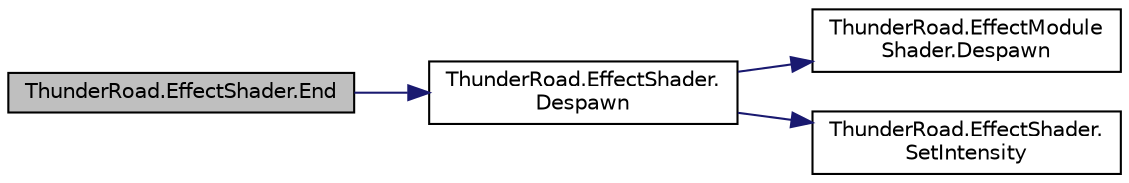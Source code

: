 digraph "ThunderRoad.EffectShader.End"
{
 // LATEX_PDF_SIZE
  edge [fontname="Helvetica",fontsize="10",labelfontname="Helvetica",labelfontsize="10"];
  node [fontname="Helvetica",fontsize="10",shape=record];
  rankdir="LR";
  Node1 [label="ThunderRoad.EffectShader.End",height=0.2,width=0.4,color="black", fillcolor="grey75", style="filled", fontcolor="black",tooltip="Ends the specified loop only."];
  Node1 -> Node2 [color="midnightblue",fontsize="10",style="solid",fontname="Helvetica"];
  Node2 [label="ThunderRoad.EffectShader.\lDespawn",height=0.2,width=0.4,color="black", fillcolor="white", style="filled",URL="$class_thunder_road_1_1_effect_shader.html#a8bcbdd788a6d77471e42849b354178f2",tooltip="Despawns this instance."];
  Node2 -> Node3 [color="midnightblue",fontsize="10",style="solid",fontname="Helvetica"];
  Node3 [label="ThunderRoad.EffectModule\lShader.Despawn",height=0.2,width=0.4,color="black", fillcolor="white", style="filled",URL="$class_thunder_road_1_1_effect_module_shader.html#ad1c4a9975de2ba4cf181ae033c12a1ab",tooltip="Despawns the specified effect."];
  Node2 -> Node4 [color="midnightblue",fontsize="10",style="solid",fontname="Helvetica"];
  Node4 [label="ThunderRoad.EffectShader.\lSetIntensity",height=0.2,width=0.4,color="black", fillcolor="white", style="filled",URL="$class_thunder_road_1_1_effect_shader.html#a81e10df1bb7527426774861e421959c7",tooltip="Sets the intensity."];
}
